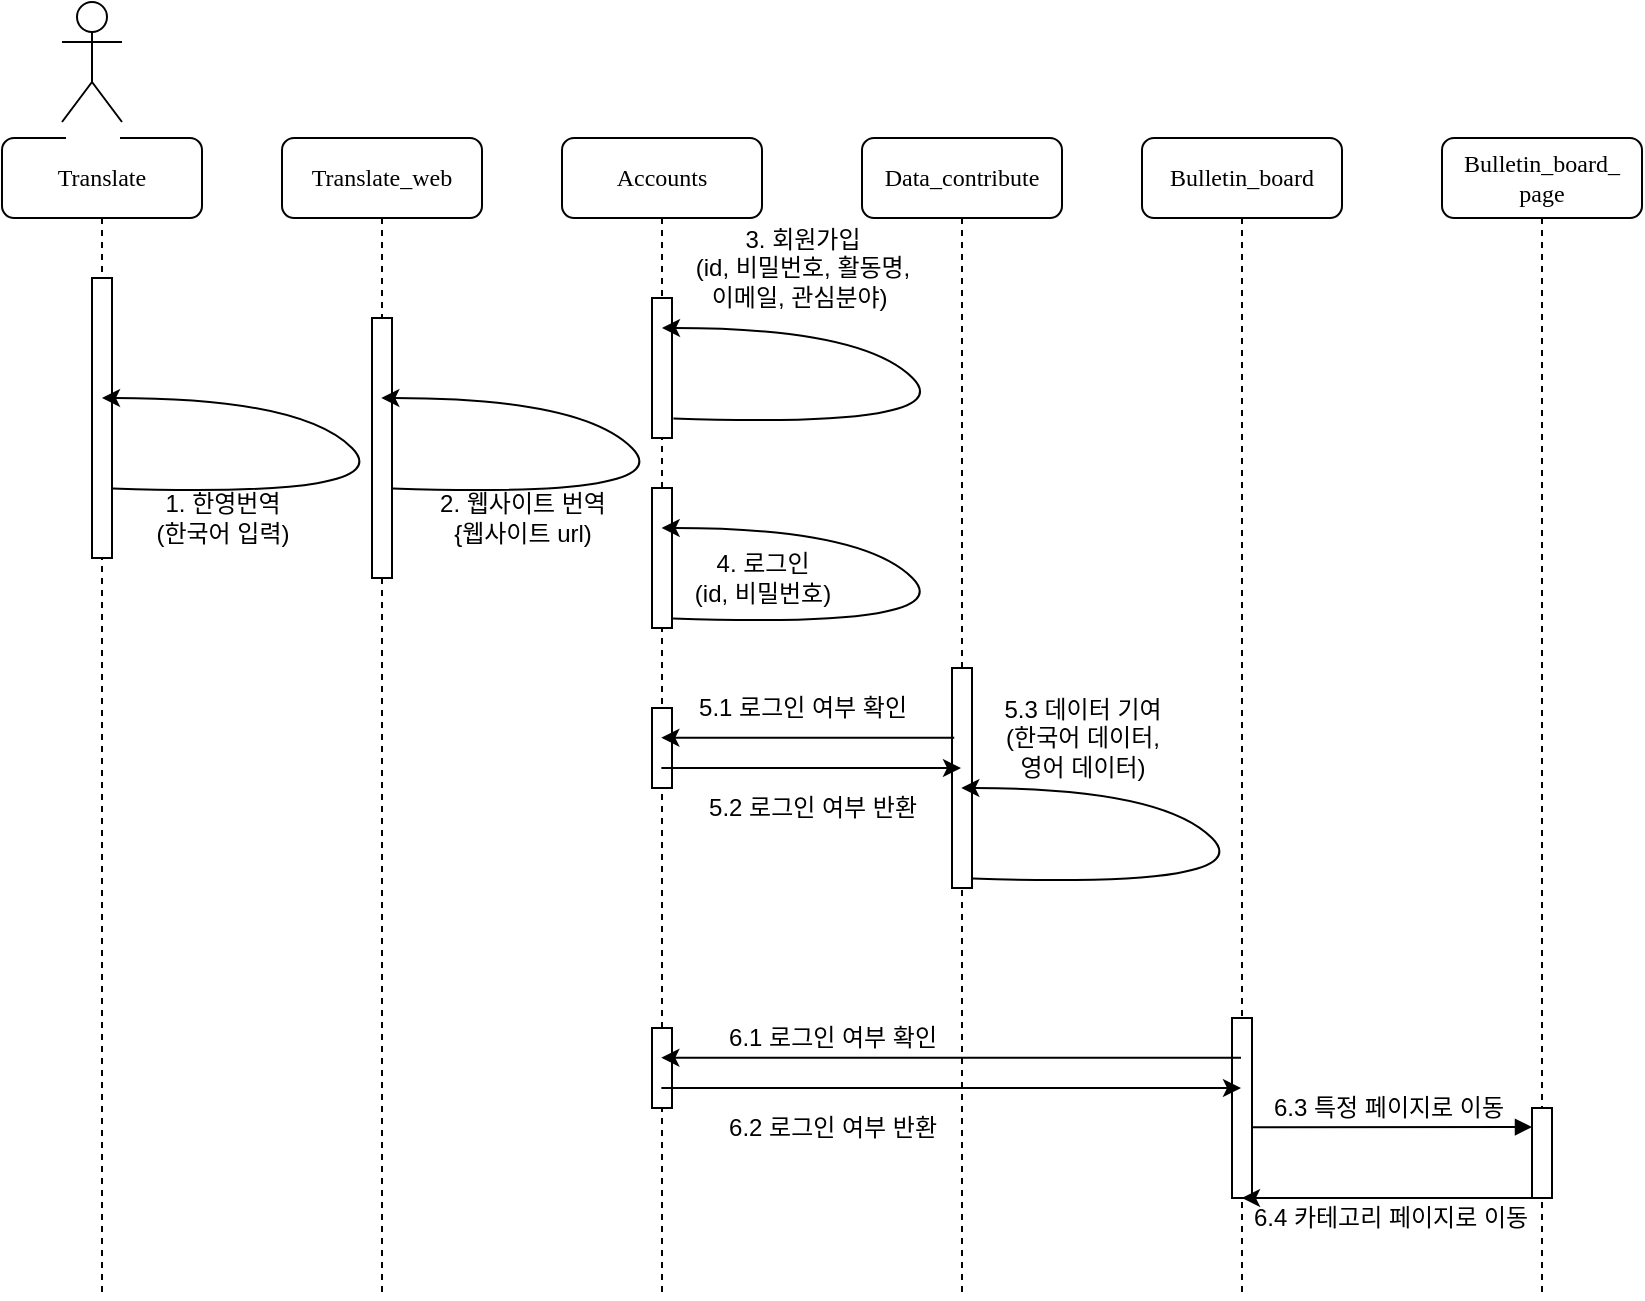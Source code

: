 <mxfile version="13.0.9" type="device"><diagram name="Page-1" id="13e1069c-82ec-6db2-03f1-153e76fe0fe0"><mxGraphModel dx="2805" dy="714" grid="1" gridSize="10" guides="1" tooltips="1" connect="1" arrows="1" fold="1" page="1" pageScale="1" pageWidth="1100" pageHeight="850" background="#ffffff" math="0" shadow="0"><root><mxCell id="0"/><mxCell id="1" parent="0"/><mxCell id="7baba1c4bc27f4b0-2" value="Bulletin_board" style="shape=umlLifeline;perimeter=lifelinePerimeter;whiteSpace=wrap;html=1;container=1;collapsible=0;recursiveResize=0;outlineConnect=0;rounded=1;shadow=0;comic=0;labelBackgroundColor=none;strokeWidth=1;fontFamily=Verdana;fontSize=12;align=center;" parent="1" vertex="1"><mxGeometry x="530" y="80" width="100" height="580" as="geometry"/></mxCell><mxCell id="7baba1c4bc27f4b0-10" value="" style="html=1;points=[];perimeter=orthogonalPerimeter;rounded=0;shadow=0;comic=0;labelBackgroundColor=none;strokeWidth=1;fontFamily=Verdana;fontSize=12;align=center;" parent="7baba1c4bc27f4b0-2" vertex="1"><mxGeometry x="45" y="440" width="10" height="90" as="geometry"/></mxCell><mxCell id="7baba1c4bc27f4b0-8" value="Accounts" style="shape=umlLifeline;perimeter=lifelinePerimeter;whiteSpace=wrap;html=1;container=1;collapsible=0;recursiveResize=0;outlineConnect=0;rounded=1;shadow=0;comic=0;labelBackgroundColor=none;strokeWidth=1;fontFamily=Verdana;fontSize=12;align=center;" parent="1" vertex="1"><mxGeometry x="240" y="80" width="100" height="580" as="geometry"/></mxCell><mxCell id="7baba1c4bc27f4b0-9" value="" style="html=1;points=[];perimeter=orthogonalPerimeter;rounded=0;shadow=0;comic=0;labelBackgroundColor=none;strokeWidth=1;fontFamily=Verdana;fontSize=12;align=center;" parent="7baba1c4bc27f4b0-8" vertex="1"><mxGeometry x="45" y="80" width="10" height="70" as="geometry"/></mxCell><mxCell id="iPXZ6sVsnvMmk4zfp5Yx-14" value="" style="html=1;points=[];perimeter=orthogonalPerimeter;rounded=0;shadow=0;comic=0;labelBackgroundColor=none;strokeWidth=1;fontFamily=Verdana;fontSize=12;align=center;" vertex="1" parent="7baba1c4bc27f4b0-8"><mxGeometry x="45" y="285" width="10" height="40" as="geometry"/></mxCell><mxCell id="PEBiN1MYnFI0sLCclJ9x-1" value="Bulletin_board_&lt;br&gt;page" style="shape=umlLifeline;perimeter=lifelinePerimeter;whiteSpace=wrap;html=1;container=1;collapsible=0;recursiveResize=0;outlineConnect=0;rounded=1;shadow=0;comic=0;labelBackgroundColor=none;strokeWidth=1;fontFamily=Verdana;fontSize=12;align=center;" parent="1" vertex="1"><mxGeometry x="680" y="80" width="100" height="580" as="geometry"/></mxCell><mxCell id="PEBiN1MYnFI0sLCclJ9x-2" value="" style="html=1;points=[];perimeter=orthogonalPerimeter;rounded=0;shadow=0;comic=0;labelBackgroundColor=none;strokeWidth=1;fontFamily=Verdana;fontSize=12;align=center;" parent="PEBiN1MYnFI0sLCclJ9x-1" vertex="1"><mxGeometry x="45" y="485" width="10" height="45" as="geometry"/></mxCell><mxCell id="p46tX76fRHPsYdXeYMYv-1" value="dispatch" style="verticalAlign=bottom;endArrow=block;labelBackgroundColor=none;fontFamily=Verdana;fontSize=12;edgeStyle=elbowEdgeStyle;elbow=vertical;align=center;fontColor=#FFFFFF;" parent="1" edge="1"><mxGeometry relative="1" as="geometry"><mxPoint x="585" y="574.58" as="sourcePoint"/><mxPoint x="725" y="574.58" as="targetPoint"/></mxGeometry></mxCell><mxCell id="p46tX76fRHPsYdXeYMYv-3" value="Translate" style="shape=umlLifeline;perimeter=lifelinePerimeter;whiteSpace=wrap;html=1;container=1;collapsible=0;recursiveResize=0;outlineConnect=0;rounded=1;shadow=0;comic=0;labelBackgroundColor=none;strokeWidth=1;fontFamily=Verdana;fontSize=12;align=center;" parent="1" vertex="1"><mxGeometry x="-40" y="80" width="100" height="580" as="geometry"/></mxCell><mxCell id="p46tX76fRHPsYdXeYMYv-4" value="" style="html=1;points=[];perimeter=orthogonalPerimeter;rounded=0;shadow=0;comic=0;labelBackgroundColor=none;strokeWidth=1;fontFamily=Verdana;fontSize=12;align=center;" parent="p46tX76fRHPsYdXeYMYv-3" vertex="1"><mxGeometry x="45" y="70" width="10" height="140" as="geometry"/></mxCell><mxCell id="iPXZ6sVsnvMmk4zfp5Yx-3" value="" style="curved=1;endArrow=classic;html=1;exitX=1.037;exitY=0.752;exitDx=0;exitDy=0;exitPerimeter=0;" edge="1" parent="p46tX76fRHPsYdXeYMYv-3" source="p46tX76fRHPsYdXeYMYv-4" target="p46tX76fRHPsYdXeYMYv-3"><mxGeometry width="50" height="50" relative="1" as="geometry"><mxPoint x="150" y="180" as="sourcePoint"/><mxPoint x="200" y="130" as="targetPoint"/><Array as="points"><mxPoint x="200" y="180"/><mxPoint x="150" y="130"/></Array></mxGeometry></mxCell><mxCell id="p46tX76fRHPsYdXeYMYv-6" value="&lt;font color=&quot;#000000&quot;&gt;&lt;br&gt;&lt;/font&gt;" style="text;html=1;resizable=0;points=[];autosize=1;align=left;verticalAlign=top;spacingTop=-4;fontColor=#FFFFFF;" parent="1" vertex="1"><mxGeometry x="20" y="150" width="20" height="10" as="geometry"/></mxCell><mxCell id="p46tX76fRHPsYdXeYMYv-12" value="&lt;font color=&quot;#000000&quot;&gt;6.3 특정 페이지로 이동&lt;/font&gt;" style="text;html=1;resizable=0;points=[];autosize=1;align=left;verticalAlign=top;spacingTop=-4;fontColor=#FFFFFF;" parent="1" vertex="1"><mxGeometry x="594" y="555" width="140" height="10" as="geometry"/></mxCell><mxCell id="Kb_lhVQ8bwqETcErs3Q3-1" value="Actor" style="shape=umlActor;verticalLabelPosition=bottom;labelBackgroundColor=#ffffff;verticalAlign=top;html=1;outlineConnect=0;fontFamily=Verdana;fontSize=12;fontColor=#FFFFFF;" parent="1" vertex="1"><mxGeometry x="-10" y="12" width="30" height="60" as="geometry"/></mxCell><mxCell id="Kb_lhVQ8bwqETcErs3Q3-2" value="Translate_web" style="shape=umlLifeline;perimeter=lifelinePerimeter;whiteSpace=wrap;html=1;container=1;collapsible=0;recursiveResize=0;outlineConnect=0;rounded=1;shadow=0;comic=0;labelBackgroundColor=none;strokeWidth=1;fontFamily=Verdana;fontSize=12;align=center;" parent="1" vertex="1"><mxGeometry x="100" y="80" width="100" height="580" as="geometry"/></mxCell><mxCell id="Kb_lhVQ8bwqETcErs3Q3-3" value="" style="html=1;points=[];perimeter=orthogonalPerimeter;rounded=0;shadow=0;comic=0;labelBackgroundColor=none;strokeWidth=1;fontFamily=Verdana;fontSize=12;align=center;" parent="Kb_lhVQ8bwqETcErs3Q3-2" vertex="1"><mxGeometry x="45" y="90" width="10" height="130" as="geometry"/></mxCell><mxCell id="Kb_lhVQ8bwqETcErs3Q3-8" value="Data_contribute" style="shape=umlLifeline;perimeter=lifelinePerimeter;whiteSpace=wrap;html=1;container=1;collapsible=0;recursiveResize=0;outlineConnect=0;rounded=1;shadow=0;comic=0;labelBackgroundColor=none;strokeWidth=1;fontFamily=Verdana;fontSize=12;align=center;" parent="1" vertex="1"><mxGeometry x="390" y="80" width="100" height="580" as="geometry"/></mxCell><mxCell id="Kb_lhVQ8bwqETcErs3Q3-9" value="" style="html=1;points=[];perimeter=orthogonalPerimeter;rounded=0;shadow=0;comic=0;labelBackgroundColor=none;strokeWidth=1;fontFamily=Verdana;fontSize=12;align=center;" parent="Kb_lhVQ8bwqETcErs3Q3-8" vertex="1"><mxGeometry x="45" y="265" width="10" height="110" as="geometry"/></mxCell><mxCell id="iPXZ6sVsnvMmk4zfp5Yx-4" value="" style="curved=1;endArrow=classic;html=1;exitX=1.037;exitY=0.752;exitDx=0;exitDy=0;exitPerimeter=0;" edge="1" parent="1"><mxGeometry width="50" height="50" relative="1" as="geometry"><mxPoint x="155.37" y="255.28" as="sourcePoint"/><mxPoint x="149.667" y="210" as="targetPoint"/><Array as="points"><mxPoint x="300" y="260"/><mxPoint x="250" y="210"/></Array></mxGeometry></mxCell><mxCell id="iPXZ6sVsnvMmk4zfp5Yx-6" value="1. 한영번역&lt;br&gt;(한국어 입력)" style="text;html=1;align=center;verticalAlign=middle;resizable=0;points=[];autosize=1;" vertex="1" parent="1"><mxGeometry x="25" y="255" width="90" height="30" as="geometry"/></mxCell><mxCell id="iPXZ6sVsnvMmk4zfp5Yx-7" value="2. 웹사이트 번역&lt;br&gt;{웹사이트 url)" style="text;html=1;align=center;verticalAlign=middle;resizable=0;points=[];autosize=1;" vertex="1" parent="1"><mxGeometry x="170" y="255" width="100" height="30" as="geometry"/></mxCell><mxCell id="iPXZ6sVsnvMmk4zfp5Yx-8" value="" style="curved=1;endArrow=classic;html=1;exitX=1.037;exitY=0.752;exitDx=0;exitDy=0;exitPerimeter=0;" edge="1" parent="1"><mxGeometry width="50" height="50" relative="1" as="geometry"><mxPoint x="295.7" y="220.28" as="sourcePoint"/><mxPoint x="289.997" y="175" as="targetPoint"/><Array as="points"><mxPoint x="440.33" y="225"/><mxPoint x="390.33" y="175"/></Array></mxGeometry></mxCell><mxCell id="iPXZ6sVsnvMmk4zfp5Yx-9" value="3. 회원가입&lt;br&gt;(id, 비밀번호, 활동명, &lt;br&gt;이메일, 관심분야)&amp;nbsp;" style="text;html=1;align=center;verticalAlign=middle;resizable=0;points=[];autosize=1;" vertex="1" parent="1"><mxGeometry x="295" y="120" width="130" height="50" as="geometry"/></mxCell><mxCell id="iPXZ6sVsnvMmk4zfp5Yx-10" value="" style="html=1;points=[];perimeter=orthogonalPerimeter;rounded=0;shadow=0;comic=0;labelBackgroundColor=none;strokeWidth=1;fontFamily=Verdana;fontSize=12;align=center;" vertex="1" parent="1"><mxGeometry x="285" y="255" width="10" height="70" as="geometry"/></mxCell><mxCell id="iPXZ6sVsnvMmk4zfp5Yx-11" value="4. 로그인&lt;br&gt;(id, 비밀번호)" style="text;html=1;align=center;verticalAlign=middle;resizable=0;points=[];autosize=1;" vertex="1" parent="1"><mxGeometry x="295" y="285" width="90" height="30" as="geometry"/></mxCell><mxCell id="iPXZ6sVsnvMmk4zfp5Yx-12" value="" style="curved=1;endArrow=classic;html=1;exitX=1.037;exitY=0.752;exitDx=0;exitDy=0;exitPerimeter=0;" edge="1" parent="1"><mxGeometry width="50" height="50" relative="1" as="geometry"><mxPoint x="295.54" y="320.28" as="sourcePoint"/><mxPoint x="289.837" y="275" as="targetPoint"/><Array as="points"><mxPoint x="440.17" y="325"/><mxPoint x="390.17" y="275"/></Array></mxGeometry></mxCell><mxCell id="iPXZ6sVsnvMmk4zfp5Yx-15" value="" style="endArrow=classic;html=1;exitX=0.111;exitY=0.317;exitDx=0;exitDy=0;exitPerimeter=0;" edge="1" parent="1" source="Kb_lhVQ8bwqETcErs3Q3-9"><mxGeometry width="50" height="50" relative="1" as="geometry"><mxPoint x="410" y="385" as="sourcePoint"/><mxPoint x="289.667" y="379.87" as="targetPoint"/></mxGeometry></mxCell><mxCell id="iPXZ6sVsnvMmk4zfp5Yx-16" value="5.1 로그인 여부 확인" style="text;html=1;align=center;verticalAlign=middle;resizable=0;points=[];autosize=1;" vertex="1" parent="1"><mxGeometry x="295" y="355" width="130" height="20" as="geometry"/></mxCell><mxCell id="iPXZ6sVsnvMmk4zfp5Yx-17" value="" style="endArrow=classic;html=1;" edge="1" parent="1"><mxGeometry width="50" height="50" relative="1" as="geometry"><mxPoint x="289.667" y="395" as="sourcePoint"/><mxPoint x="439.5" y="395" as="targetPoint"/><Array as="points"><mxPoint x="420" y="395"/></Array></mxGeometry></mxCell><mxCell id="iPXZ6sVsnvMmk4zfp5Yx-18" value="5.2 로그인 여부 반환" style="text;html=1;align=center;verticalAlign=middle;resizable=0;points=[];autosize=1;" vertex="1" parent="1"><mxGeometry x="300" y="405" width="130" height="20" as="geometry"/></mxCell><mxCell id="iPXZ6sVsnvMmk4zfp5Yx-19" value="" style="curved=1;endArrow=classic;html=1;exitX=1.037;exitY=0.752;exitDx=0;exitDy=0;exitPerimeter=0;" edge="1" parent="1"><mxGeometry width="50" height="50" relative="1" as="geometry"><mxPoint x="445.37" y="450.28" as="sourcePoint"/><mxPoint x="439.667" y="405" as="targetPoint"/><Array as="points"><mxPoint x="590" y="455"/><mxPoint x="540" y="405"/></Array></mxGeometry></mxCell><mxCell id="iPXZ6sVsnvMmk4zfp5Yx-20" value="5.3 데이터 기여&lt;br&gt;(한국어 데이터, &lt;br&gt;영어 데이터)" style="text;html=1;align=center;verticalAlign=middle;resizable=0;points=[];autosize=1;" vertex="1" parent="1"><mxGeometry x="450" y="355" width="100" height="50" as="geometry"/></mxCell><mxCell id="iPXZ6sVsnvMmk4zfp5Yx-21" value="" style="html=1;points=[];perimeter=orthogonalPerimeter;rounded=0;shadow=0;comic=0;labelBackgroundColor=none;strokeWidth=1;fontFamily=Verdana;fontSize=12;align=center;" vertex="1" parent="1"><mxGeometry x="285" y="525" width="10" height="40" as="geometry"/></mxCell><mxCell id="iPXZ6sVsnvMmk4zfp5Yx-22" value="" style="endArrow=classic;html=1;" edge="1" parent="1" source="7baba1c4bc27f4b0-2"><mxGeometry width="50" height="50" relative="1" as="geometry"><mxPoint x="436.11" y="539.87" as="sourcePoint"/><mxPoint x="289.667" y="539.87" as="targetPoint"/></mxGeometry></mxCell><mxCell id="iPXZ6sVsnvMmk4zfp5Yx-23" value="" style="endArrow=classic;html=1;" edge="1" parent="1" target="7baba1c4bc27f4b0-2"><mxGeometry width="50" height="50" relative="1" as="geometry"><mxPoint x="289.667" y="555" as="sourcePoint"/><mxPoint x="439.5" y="555" as="targetPoint"/><Array as="points"><mxPoint x="420" y="555"/></Array></mxGeometry></mxCell><mxCell id="iPXZ6sVsnvMmk4zfp5Yx-24" value="6.2 로그인 여부 반환" style="text;html=1;align=center;verticalAlign=middle;resizable=0;points=[];autosize=1;" vertex="1" parent="1"><mxGeometry x="310" y="565" width="130" height="20" as="geometry"/></mxCell><mxCell id="iPXZ6sVsnvMmk4zfp5Yx-25" value="6.1 로그인 여부 확인" style="text;html=1;align=center;verticalAlign=middle;resizable=0;points=[];autosize=1;" vertex="1" parent="1"><mxGeometry x="310" y="520" width="130" height="20" as="geometry"/></mxCell><mxCell id="iPXZ6sVsnvMmk4zfp5Yx-26" value="" style="endArrow=classic;html=1;" edge="1" parent="1" source="PEBiN1MYnFI0sLCclJ9x-1"><mxGeometry width="50" height="50" relative="1" as="geometry"><mxPoint x="380" y="530" as="sourcePoint"/><mxPoint x="580" y="610" as="targetPoint"/></mxGeometry></mxCell><mxCell id="iPXZ6sVsnvMmk4zfp5Yx-27" value="6.4 카테고리 페이지로 이동" style="text;html=1;align=center;verticalAlign=middle;resizable=0;points=[];autosize=1;" vertex="1" parent="1"><mxGeometry x="574" y="610" width="160" height="20" as="geometry"/></mxCell></root></mxGraphModel></diagram></mxfile>